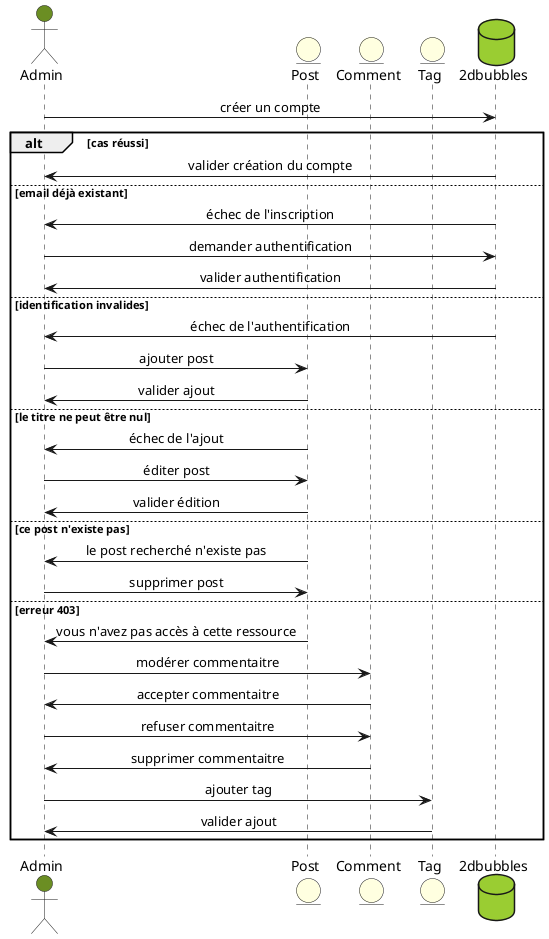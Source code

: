 @startuml UserAdminSequence

skinparam responseMessageBelowArrow true
skinparam SequenceMessageAlignment center

actor Admin as Admin #OliveDrab

entity Post as Post #LightYellow
entity Comment as Comment #LightYellow
entity Tag as Tag #LightYellow

database 2dbubbles as 2dbubbles #YellowGreen

Admin -> 2dbubbles: créer un compte
alt cas réussi
2dbubbles -> Admin: valider création du compte
else email déjà existant 
2dbubbles -> Admin: échec de l'inscription

Admin  -> 2dbubbles: demander authentification 
2dbubbles -> Admin: valider authentification 
else identification invalides
2dbubbles -> Admin: échec de l'authentification

Admin  -> Post: ajouter post
Post -> Admin: valider ajout
else le titre ne peut être nul
Post -> Admin: échec de l'ajout

Admin  -> Post: éditer post
Post -> Admin: valider édition
else ce post n'existe pas
Post -> Admin: le post recherché n'existe pas

Admin  -> Post: supprimer post
else erreur 403
Post -> Admin: vous n'avez pas accès à cette ressource

Admin  -> Comment: modérer commentaitre
Comment -> Admin: accepter commentaitre
Admin  -> Comment: refuser commentaitre
Comment -> Admin: supprimer commentaitre

Admin  -> Tag: ajouter tag
Tag -> Admin: valider ajout

end
@enduml